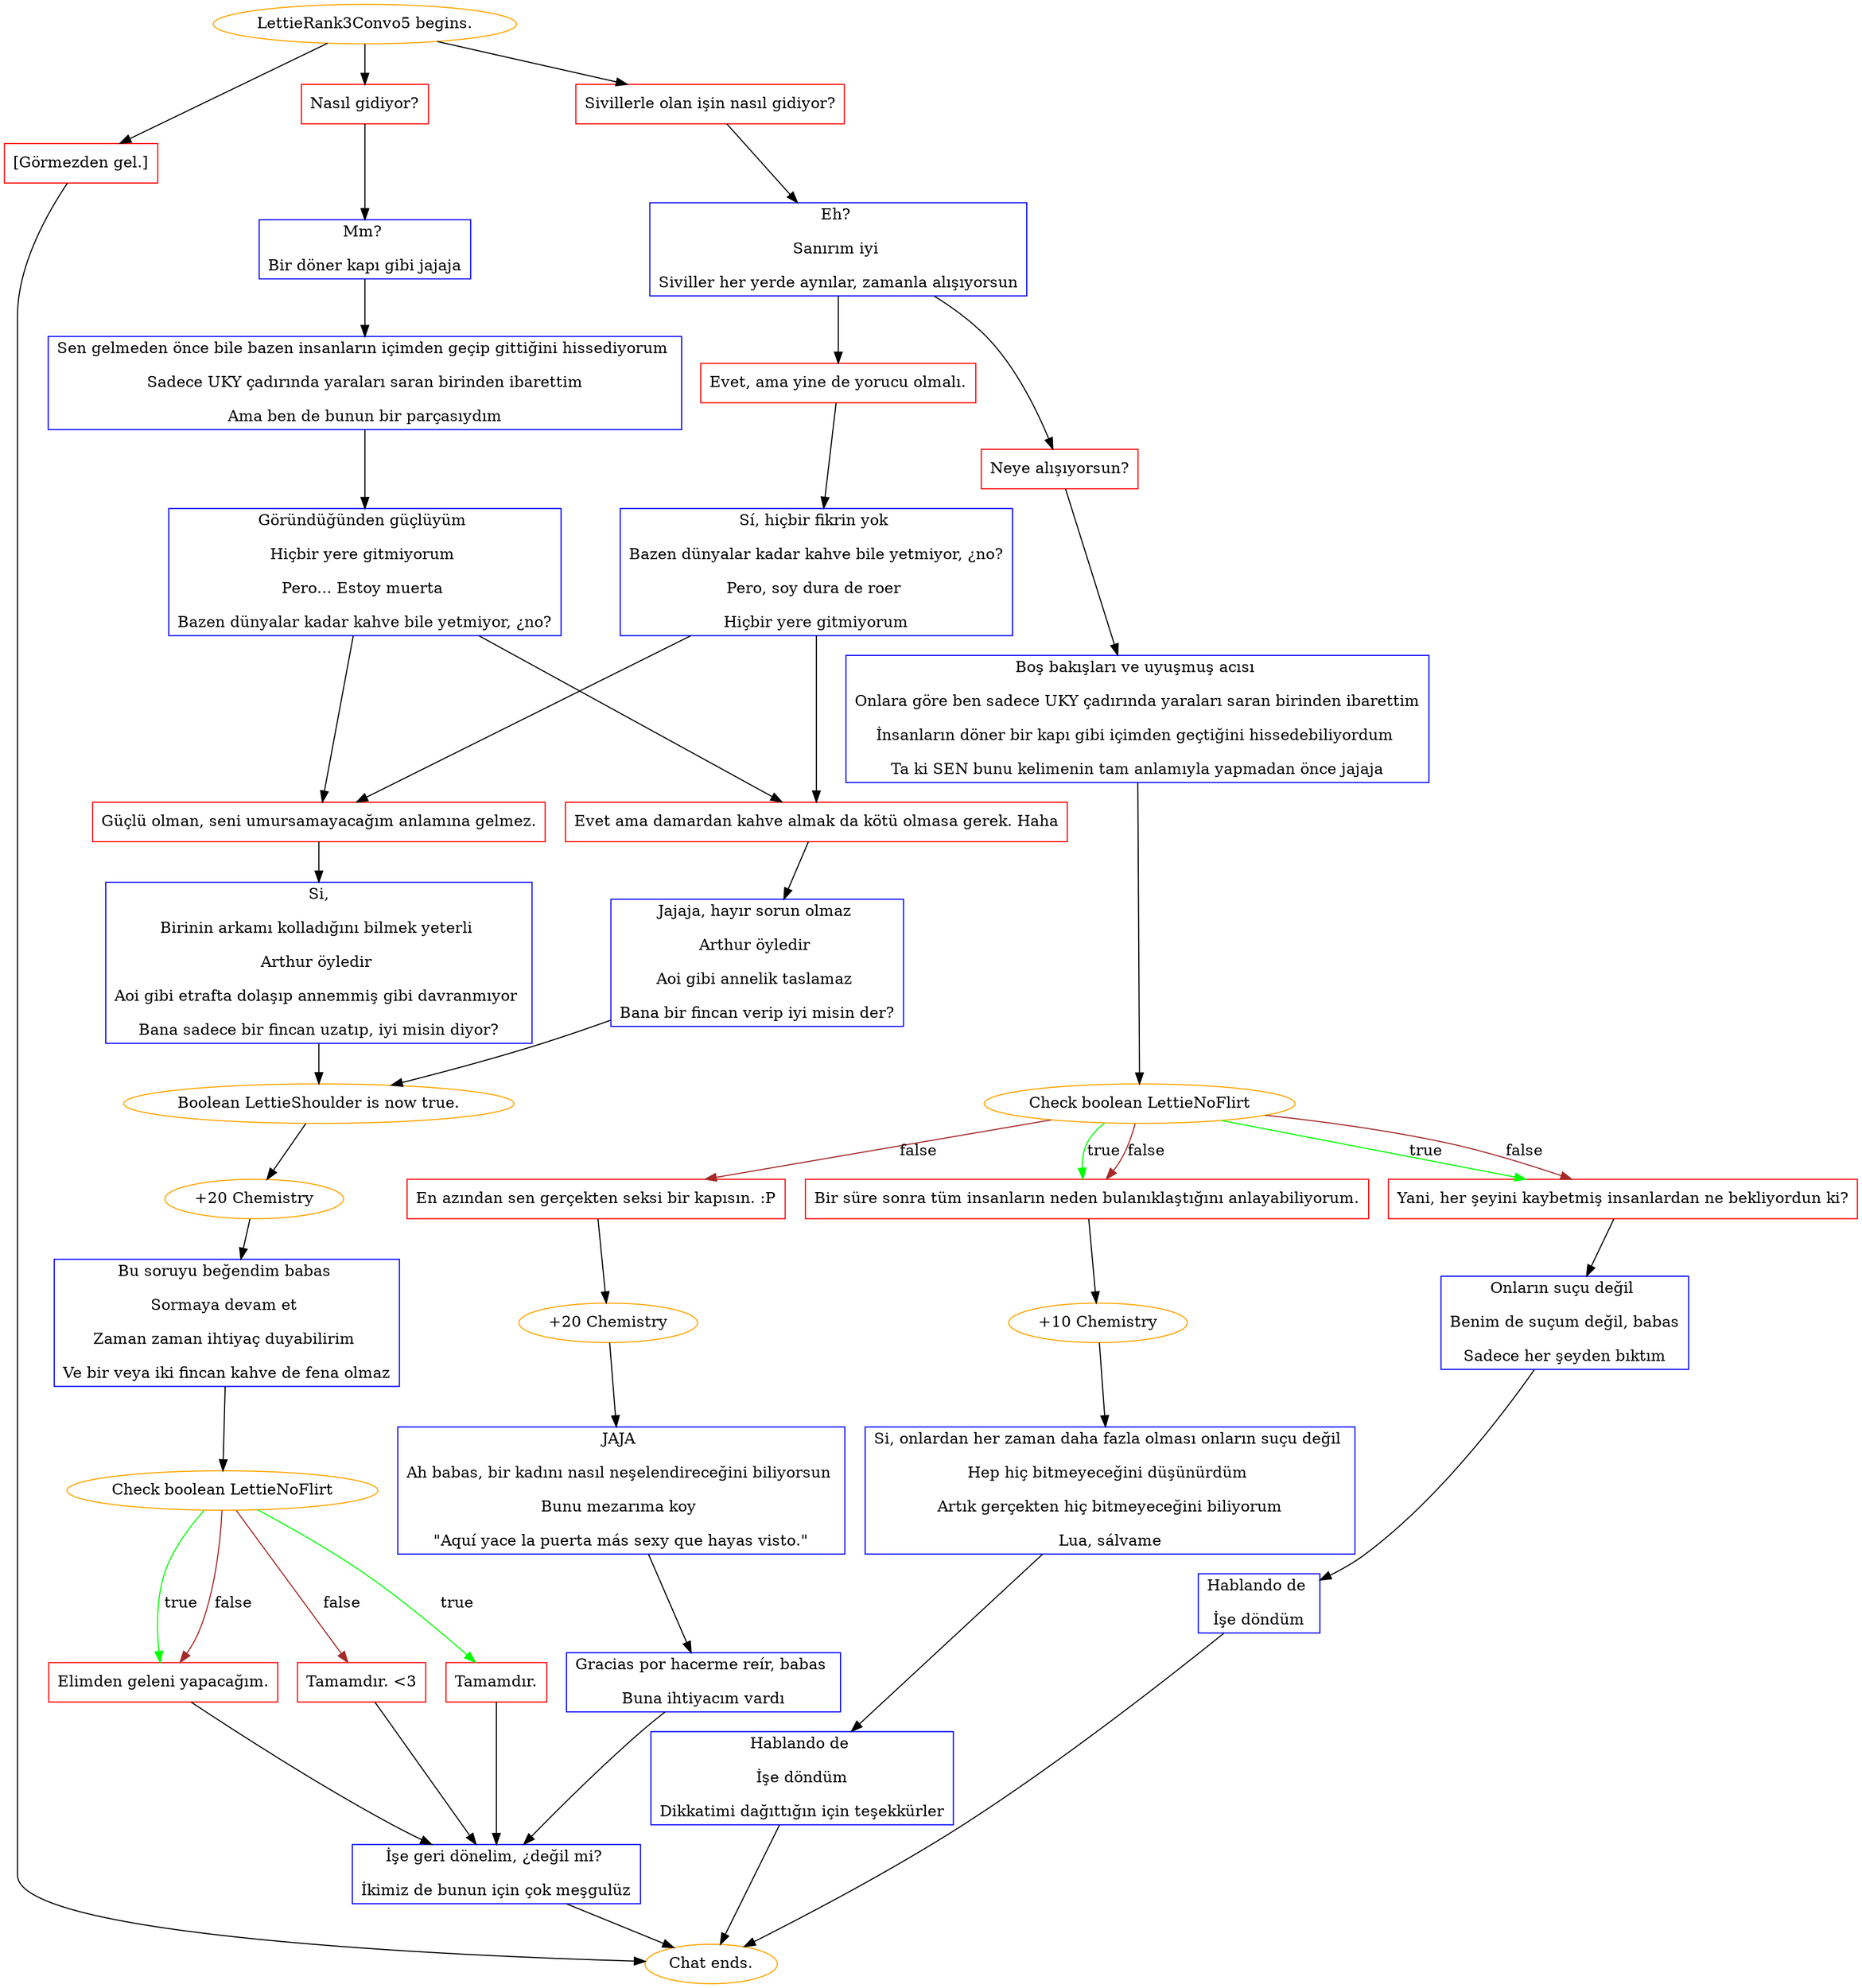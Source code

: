 digraph {
	"LettieRank3Convo5 begins." [color=orange];
		"LettieRank3Convo5 begins." -> j3954180651;
		"LettieRank3Convo5 begins." -> j2689622842;
		"LettieRank3Convo5 begins." -> j1155504604;
	j3954180651 [label="Nasıl gidiyor?",shape=box,color=red];
		j3954180651 -> j2252836171;
	j2689622842 [label="Sivillerle olan işin nasıl gidiyor?",shape=box,color=red];
		j2689622842 -> j3301978017;
	j1155504604 [label="[Görmezden gel.]",shape=box,color=red];
		j1155504604 -> "Chat ends.";
	j2252836171 [label="Mm? 
Bir döner kapı gibi jajaja",shape=box,color=blue];
		j2252836171 -> j283166767;
	j3301978017 [label="Eh? 
Sanırım iyi 
Siviller her yerde aynılar, zamanla alışıyorsun",shape=box,color=blue];
		j3301978017 -> j2709841172;
		j3301978017 -> j2190358934;
	"Chat ends." [color=orange];
	j283166767 [label="Sen gelmeden önce bile bazen insanların içimden geçip gittiğini hissediyorum 
Sadece UKY çadırında yaraları saran birinden ibarettim
Ama ben de bunun bir parçasıydım",shape=box,color=blue];
		j283166767 -> j3529663703;
	j2709841172 [label="Evet, ama yine de yorucu olmalı.",shape=box,color=red];
		j2709841172 -> j2805075829;
	j2190358934 [label="Neye alışıyorsun?",shape=box,color=red];
		j2190358934 -> j655691553;
	j3529663703 [label="Göründüğünden güçlüyüm 
Hiçbir yere gitmiyorum 
Pero... Estoy muerta 
Bazen dünyalar kadar kahve bile yetmiyor, ¿no?",shape=box,color=blue];
		j3529663703 -> j3131309422;
		j3529663703 -> j126189986;
	j2805075829 [label="Sí, hiçbir fikrin yok 
Bazen dünyalar kadar kahve bile yetmiyor, ¿no?
Pero, soy dura de roer 
Hiçbir yere gitmiyorum",shape=box,color=blue];
		j2805075829 -> j3131309422;
		j2805075829 -> j126189986;
	j655691553 [label="Boş bakışları ve uyuşmuş acısı 
Onlara göre ben sadece UKY çadırında yaraları saran birinden ibarettim
İnsanların döner bir kapı gibi içimden geçtiğini hissedebiliyordum 
Ta ki SEN bunu kelimenin tam anlamıyla yapmadan önce jajaja",shape=box,color=blue];
		j655691553 -> j3050599071;
	j3131309422 [label="Güçlü olman, seni umursamayacağım anlamına gelmez.",shape=box,color=red];
		j3131309422 -> j1582885302;
	j126189986 [label="Evet ama damardan kahve almak da kötü olmasa gerek. Haha",shape=box,color=red];
		j126189986 -> j787026131;
	j3050599071 [label="Check boolean LettieNoFlirt",color=orange];
		j3050599071 -> j2766654662 [label=true,color=green];
		j3050599071 -> j2175297215 [label=true,color=green];
		j3050599071 -> j2766654662 [label=false,color=brown];
		j3050599071 -> j2175297215 [label=false,color=brown];
		j3050599071 -> j3417183058 [label=false,color=brown];
	j1582885302 [label="Si,
Birinin arkamı kolladığını bilmek yeterli 
Arthur öyledir 
Aoi gibi etrafta dolaşıp annemmiş gibi davranmıyor 
Bana sadece bir fincan uzatıp, iyi misin diyor?",shape=box,color=blue];
		j1582885302 -> j1168502173;
	j787026131 [label="Jajaja, hayır sorun olmaz 
Arthur öyledir 
Aoi gibi annelik taslamaz 
Bana bir fincan verip iyi misin der?",shape=box,color=blue];
		j787026131 -> j1168502173;
	j2766654662 [label="Yani, her şeyini kaybetmiş insanlardan ne bekliyordun ki?",shape=box,color=red];
		j2766654662 -> j3437400468;
	j2175297215 [label="Bir süre sonra tüm insanların neden bulanıklaştığını anlayabiliyorum.",shape=box,color=red];
		j2175297215 -> j3065674062;
	j3417183058 [label="En azından sen gerçekten seksi bir kapısın. :P",shape=box,color=red];
		j3417183058 -> j528024027;
	j1168502173 [label="Boolean LettieShoulder is now true.",color=orange];
		j1168502173 -> j1693318895;
	j3437400468 [label="Onların suçu değil 
Benim de suçum değil, babas
Sadece her şeyden bıktım",shape=box,color=blue];
		j3437400468 -> j257596699;
	j3065674062 [label="+10 Chemistry",color=orange];
		j3065674062 -> j622663388;
	j528024027 [label="+20 Chemistry",color=orange];
		j528024027 -> j791551964;
	j1693318895 [label="+20 Chemistry",color=orange];
		j1693318895 -> j2670929409;
	j257596699 [label="Hablando de 
İşe döndüm",shape=box,color=blue];
		j257596699 -> "Chat ends.";
	j622663388 [label="Si, onlardan her zaman daha fazla olması onların suçu değil 
Hep hiç bitmeyeceğini düşünürdüm 
Artık gerçekten hiç bitmeyeceğini biliyorum
Lua, sálvame",shape=box,color=blue];
		j622663388 -> j2155348180;
	j791551964 [label="JAJA 
Ah babas, bir kadını nasıl neşelendireceğini biliyorsun 
Bunu mezarıma koy 
\"Aquí yace la puerta más sexy que hayas visto.\"",shape=box,color=blue];
		j791551964 -> j4085808717;
	j2670929409 [label="Bu soruyu beğendim babas 
Sormaya devam et 
Zaman zaman ihtiyaç duyabilirim 
Ve bir veya iki fincan kahve de fena olmaz",shape=box,color=blue];
		j2670929409 -> j3637400474;
	j2155348180 [label="Hablando de 
İşe döndüm
Dikkatimi dağıttığın için teşekkürler",shape=box,color=blue];
		j2155348180 -> "Chat ends.";
	j4085808717 [label="Gracias por hacerme reír, babas 
Buna ihtiyacım vardı",shape=box,color=blue];
		j4085808717 -> j2306764098;
	j3637400474 [label="Check boolean LettieNoFlirt",color=orange];
		j3637400474 -> j3459132525 [label=true,color=green];
		j3637400474 -> j670151045 [label=true,color=green];
		j3637400474 -> j609153195 [label=false,color=brown];
		j3637400474 -> j670151045 [label=false,color=brown];
	j2306764098 [label="İşe geri dönelim, ¿değil mi? 
İkimiz de bunun için çok meşgulüz",shape=box,color=blue];
		j2306764098 -> "Chat ends.";
	j3459132525 [label="Tamamdır.",shape=box,color=red];
		j3459132525 -> j2306764098;
	j670151045 [label="Elimden geleni yapacağım.",shape=box,color=red];
		j670151045 -> j2306764098;
	j609153195 [label="Tamamdır. <3",shape=box,color=red];
		j609153195 -> j2306764098;
}